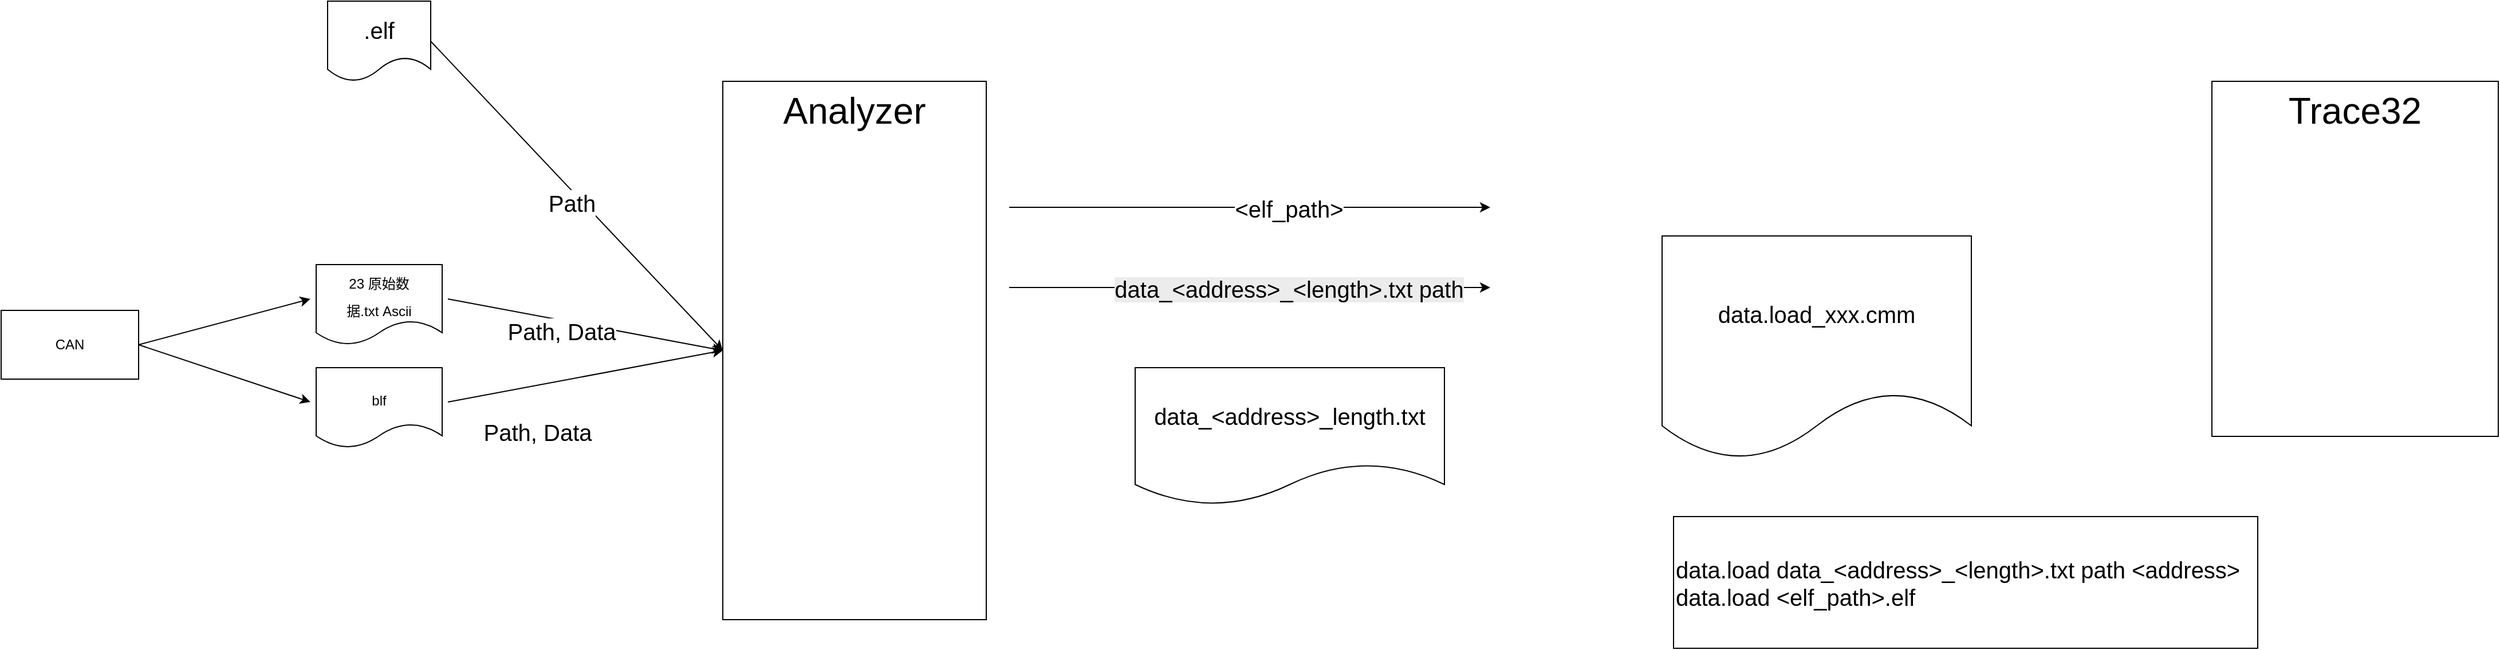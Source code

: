 <mxfile version="28.0.4">
  <diagram name="第 1 页" id="nEBePmyGw-Gi65DsYcVD">
    <mxGraphModel dx="2022" dy="1273" grid="1" gridSize="10" guides="1" tooltips="1" connect="1" arrows="1" fold="1" page="1" pageScale="1" pageWidth="827" pageHeight="1169" math="0" shadow="0">
      <root>
        <mxCell id="0" />
        <mxCell id="1" parent="0" />
        <mxCell id="zu6XJmqa_lum3ymBKWb_-1" value="CAN" style="rounded=0;whiteSpace=wrap;html=1;" vertex="1" parent="1">
          <mxGeometry x="110" y="320" width="120" height="60" as="geometry" />
        </mxCell>
        <mxCell id="zu6XJmqa_lum3ymBKWb_-5" value="" style="endArrow=classic;html=1;rounded=0;exitX=1;exitY=0.5;exitDx=0;exitDy=0;entryX=0;entryY=0.5;entryDx=0;entryDy=0;" edge="1" parent="1" source="zu6XJmqa_lum3ymBKWb_-1">
          <mxGeometry width="50" height="50" relative="1" as="geometry">
            <mxPoint x="390" y="420" as="sourcePoint" />
            <mxPoint x="380" y="400" as="targetPoint" />
          </mxGeometry>
        </mxCell>
        <mxCell id="zu6XJmqa_lum3ymBKWb_-6" value="" style="endArrow=classic;html=1;rounded=0;entryX=0;entryY=0.5;entryDx=0;entryDy=0;" edge="1" parent="1">
          <mxGeometry width="50" height="50" relative="1" as="geometry">
            <mxPoint x="230" y="350" as="sourcePoint" />
            <mxPoint x="380" y="310" as="targetPoint" />
          </mxGeometry>
        </mxCell>
        <mxCell id="zu6XJmqa_lum3ymBKWb_-8" value=".elf" style="shape=document;whiteSpace=wrap;html=1;boundedLbl=1;fontSize=20;" vertex="1" parent="1">
          <mxGeometry x="395" y="50" width="90" height="70" as="geometry" />
        </mxCell>
        <mxCell id="zu6XJmqa_lum3ymBKWb_-10" value="Trace32" style="rounded=0;whiteSpace=wrap;html=1;fontSize=32;verticalAlign=top;" vertex="1" parent="1">
          <mxGeometry x="2040" y="120" width="250" height="310" as="geometry" />
        </mxCell>
        <mxCell id="zu6XJmqa_lum3ymBKWb_-11" value="Analyzer" style="rounded=0;whiteSpace=wrap;html=1;fontSize=32;verticalAlign=top;" vertex="1" parent="1">
          <mxGeometry x="740" y="120" width="230" height="470" as="geometry" />
        </mxCell>
        <mxCell id="zu6XJmqa_lum3ymBKWb_-12" value="" style="endArrow=classic;html=1;rounded=0;entryX=0;entryY=0.5;entryDx=0;entryDy=0;exitX=1;exitY=0.5;exitDx=0;exitDy=0;" edge="1" parent="1" source="zu6XJmqa_lum3ymBKWb_-8" target="zu6XJmqa_lum3ymBKWb_-11">
          <mxGeometry width="50" height="50" relative="1" as="geometry">
            <mxPoint x="530" y="420" as="sourcePoint" />
            <mxPoint x="580" y="370" as="targetPoint" />
          </mxGeometry>
        </mxCell>
        <mxCell id="zu6XJmqa_lum3ymBKWb_-15" value="Path" style="edgeLabel;html=1;align=center;verticalAlign=middle;resizable=0;points=[];fontSize=20;" vertex="1" connectable="0" parent="zu6XJmqa_lum3ymBKWb_-12">
          <mxGeometry x="0.189" y="-1" relative="1" as="geometry">
            <mxPoint x="-28" y="-21" as="offset" />
          </mxGeometry>
        </mxCell>
        <mxCell id="zu6XJmqa_lum3ymBKWb_-18" value="&lt;div style=&quot;&quot;&gt;&lt;span style=&quot;font-size: 20px; background-color: transparent; color: light-dark(rgb(0, 0, 0), rgb(255, 255, 255));&quot;&gt;data.load&amp;nbsp;&lt;/span&gt;&lt;span style=&quot;font-size: 20px;&quot;&gt;data_&amp;lt;address&amp;gt;_&amp;lt;length&amp;gt;.txt path&lt;/span&gt;&lt;span style=&quot;font-size: 20px; background-color: transparent; color: light-dark(rgb(0, 0, 0), rgb(255, 255, 255));&quot;&gt;&amp;nbsp;&amp;lt;address&amp;gt;&lt;/span&gt;&lt;/div&gt;&lt;div&gt;&lt;div style=&quot;&quot;&gt;&lt;font style=&quot;font-size: 20px;&quot;&gt;data.load &amp;lt;elf_path&amp;gt;.elf&lt;/font&gt;&lt;/div&gt;&lt;/div&gt;" style="rounded=0;whiteSpace=wrap;html=1;align=left;" vertex="1" parent="1">
          <mxGeometry x="1570" y="500" width="510" height="115" as="geometry" />
        </mxCell>
        <mxCell id="zu6XJmqa_lum3ymBKWb_-19" value="" style="endArrow=classic;html=1;rounded=0;" edge="1" parent="1">
          <mxGeometry width="50" height="50" relative="1" as="geometry">
            <mxPoint x="990" y="230" as="sourcePoint" />
            <mxPoint x="1410" y="230" as="targetPoint" />
          </mxGeometry>
        </mxCell>
        <mxCell id="zu6XJmqa_lum3ymBKWb_-20" value="&lt;font style=&quot;font-size: 20px;&quot;&gt;&amp;lt;elf_path&amp;gt;&lt;/font&gt;" style="edgeLabel;html=1;align=center;verticalAlign=middle;resizable=0;points=[];" vertex="1" connectable="0" parent="zu6XJmqa_lum3ymBKWb_-19">
          <mxGeometry x="0.208" y="-1" relative="1" as="geometry">
            <mxPoint x="-10" as="offset" />
          </mxGeometry>
        </mxCell>
        <mxCell id="zu6XJmqa_lum3ymBKWb_-22" value="" style="endArrow=classic;html=1;rounded=0;entryX=0;entryY=0.5;entryDx=0;entryDy=0;exitX=1;exitY=0.5;exitDx=0;exitDy=0;" edge="1" parent="1" target="zu6XJmqa_lum3ymBKWb_-11">
          <mxGeometry width="50" height="50" relative="1" as="geometry">
            <mxPoint x="500" y="310" as="sourcePoint" />
            <mxPoint x="1035" y="280" as="targetPoint" />
          </mxGeometry>
        </mxCell>
        <mxCell id="zu6XJmqa_lum3ymBKWb_-23" value="Path, Data" style="edgeLabel;html=1;align=center;verticalAlign=middle;resizable=0;points=[];fontSize=20;" vertex="1" connectable="0" parent="zu6XJmqa_lum3ymBKWb_-22">
          <mxGeometry x="0.189" y="-1" relative="1" as="geometry">
            <mxPoint x="-44" as="offset" />
          </mxGeometry>
        </mxCell>
        <mxCell id="zu6XJmqa_lum3ymBKWb_-24" value="" style="endArrow=classic;html=1;rounded=0;entryX=0;entryY=0.5;entryDx=0;entryDy=0;exitX=1;exitY=0.5;exitDx=0;exitDy=0;" edge="1" parent="1" target="zu6XJmqa_lum3ymBKWb_-11">
          <mxGeometry width="50" height="50" relative="1" as="geometry">
            <mxPoint x="500" y="400" as="sourcePoint" />
            <mxPoint x="910" y="270" as="targetPoint" />
          </mxGeometry>
        </mxCell>
        <mxCell id="zu6XJmqa_lum3ymBKWb_-25" value="Path, Data" style="edgeLabel;html=1;align=center;verticalAlign=middle;resizable=0;points=[];fontSize=20;" vertex="1" connectable="0" parent="zu6XJmqa_lum3ymBKWb_-24">
          <mxGeometry x="0.189" y="-1" relative="1" as="geometry">
            <mxPoint x="-65" y="51" as="offset" />
          </mxGeometry>
        </mxCell>
        <mxCell id="zu6XJmqa_lum3ymBKWb_-26" value="" style="endArrow=classic;html=1;rounded=0;" edge="1" parent="1">
          <mxGeometry width="50" height="50" relative="1" as="geometry">
            <mxPoint x="990" y="300" as="sourcePoint" />
            <mxPoint x="1410" y="300" as="targetPoint" />
          </mxGeometry>
        </mxCell>
        <mxCell id="zu6XJmqa_lum3ymBKWb_-27" value="&lt;span style=&quot;font-size: 20px; text-align: left; text-wrap-mode: wrap; background-color: rgb(236, 236, 236);&quot;&gt;data_&amp;lt;address&amp;gt;_&amp;lt;length&amp;gt;.txt path&lt;/span&gt;" style="edgeLabel;html=1;align=center;verticalAlign=middle;resizable=0;points=[];" vertex="1" connectable="0" parent="zu6XJmqa_lum3ymBKWb_-26">
          <mxGeometry x="0.208" y="-1" relative="1" as="geometry">
            <mxPoint x="-10" as="offset" />
          </mxGeometry>
        </mxCell>
        <mxCell id="zu6XJmqa_lum3ymBKWb_-30" value="&lt;span style=&quot;text-align: left;&quot;&gt;data_&amp;lt;address&amp;gt;_length.txt&lt;/span&gt;" style="shape=document;whiteSpace=wrap;html=1;boundedLbl=1;fontSize=20;" vertex="1" parent="1">
          <mxGeometry x="1100" y="370" width="270" height="120" as="geometry" />
        </mxCell>
        <mxCell id="zu6XJmqa_lum3ymBKWb_-31" value="&lt;span style=&quot;font-size: 12px;&quot;&gt;23 原始数据.txt&amp;nbsp;&lt;/span&gt;&lt;span style=&quot;font-size: 12px; background-color: transparent; color: light-dark(rgb(0, 0, 0), rgb(255, 255, 255));&quot;&gt;Ascii&lt;/span&gt;" style="shape=document;whiteSpace=wrap;html=1;boundedLbl=1;fontSize=20;" vertex="1" parent="1">
          <mxGeometry x="385" y="280" width="110" height="70" as="geometry" />
        </mxCell>
        <mxCell id="zu6XJmqa_lum3ymBKWb_-33" value="&lt;span style=&quot;font-size: 12px;&quot;&gt;blf&lt;/span&gt;" style="shape=document;whiteSpace=wrap;html=1;boundedLbl=1;fontSize=20;" vertex="1" parent="1">
          <mxGeometry x="385" y="370" width="110" height="70" as="geometry" />
        </mxCell>
        <mxCell id="zu6XJmqa_lum3ymBKWb_-35" value="&lt;span style=&quot;text-align: left;&quot;&gt;data.load_xxx.cmm&lt;/span&gt;" style="shape=document;whiteSpace=wrap;html=1;boundedLbl=1;fontSize=20;" vertex="1" parent="1">
          <mxGeometry x="1560" y="255" width="270" height="195" as="geometry" />
        </mxCell>
      </root>
    </mxGraphModel>
  </diagram>
</mxfile>
